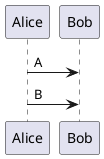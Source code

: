 {
  "sha1": "5967v7ui908aw4amoqigdjr6xjlpb9u",
  "insertion": {
    "when": "2024-05-30T20:48:20.686Z",
    "url": "http://forum.plantuml.net/9031/do-you-plan-for-conditional-code-in-macros?show=9167#a9167",
    "user": "plantuml@gmail.com"
  }
}
@startuml
'!preprocessorV2
!ijk = "foo"
Alice -> Bob : A
!if ijk == "bar"
Alice -> Bob : yes
!endif
Alice -> Bob : B
@enduml
